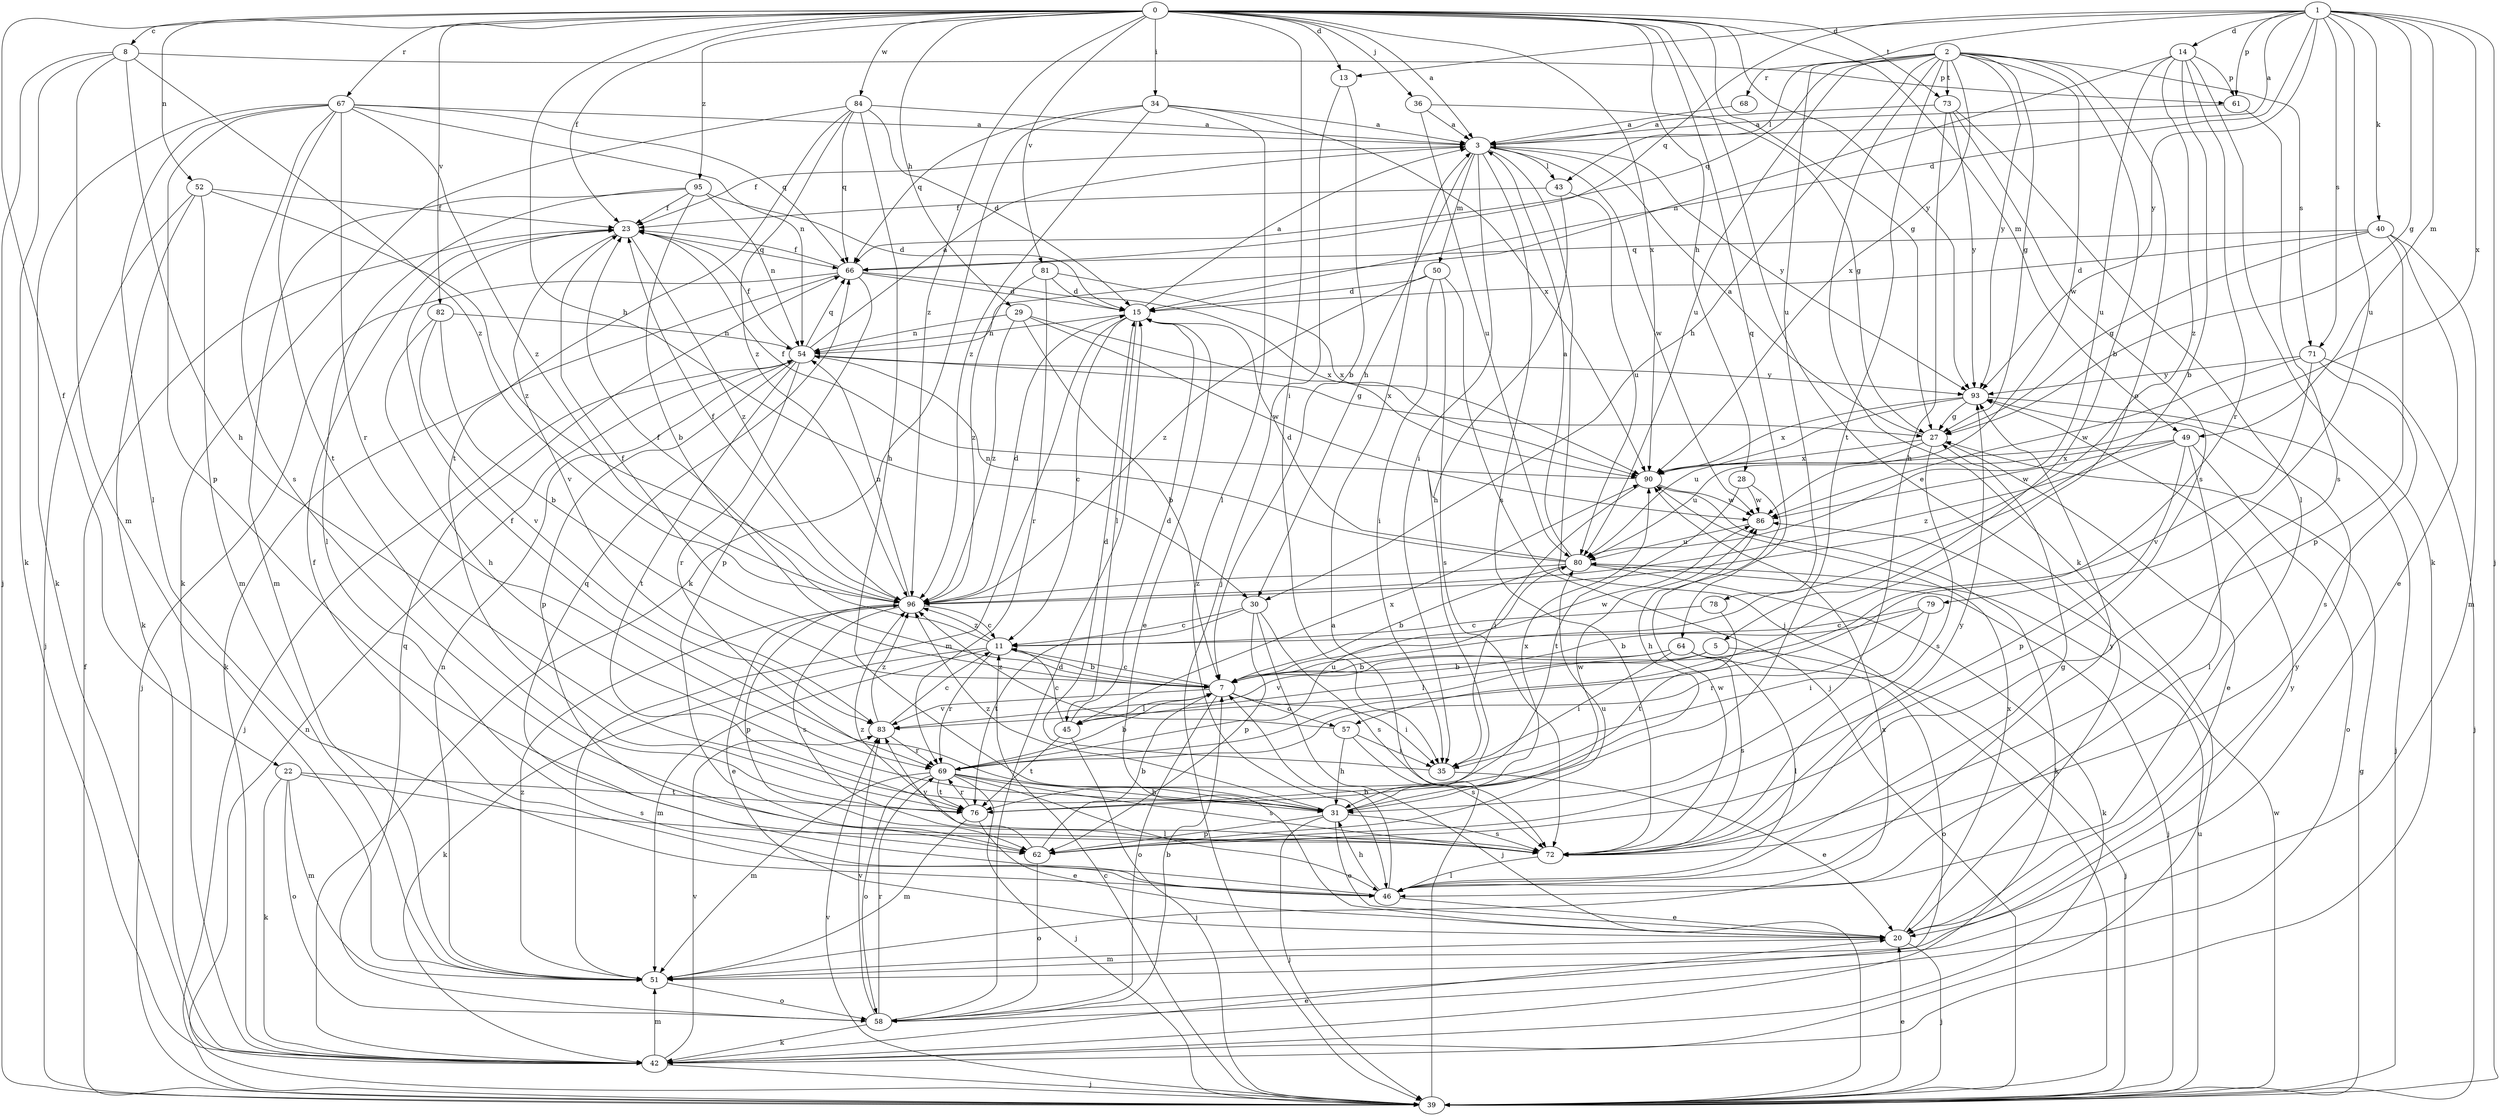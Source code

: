 strict digraph  {
0;
1;
2;
3;
5;
7;
8;
11;
13;
14;
15;
20;
22;
23;
27;
28;
29;
30;
31;
34;
35;
36;
39;
40;
42;
43;
45;
46;
49;
50;
51;
52;
54;
57;
58;
61;
62;
64;
66;
67;
68;
69;
71;
72;
73;
76;
78;
79;
80;
81;
82;
83;
84;
86;
90;
93;
95;
96;
0 -> 3  [label=a];
0 -> 8  [label=c];
0 -> 13  [label=d];
0 -> 20  [label=e];
0 -> 22  [label=f];
0 -> 23  [label=f];
0 -> 27  [label=g];
0 -> 28  [label=h];
0 -> 29  [label=h];
0 -> 30  [label=h];
0 -> 34  [label=i];
0 -> 35  [label=i];
0 -> 36  [label=j];
0 -> 49  [label=m];
0 -> 52  [label=n];
0 -> 64  [label=q];
0 -> 67  [label=r];
0 -> 73  [label=t];
0 -> 81  [label=v];
0 -> 82  [label=v];
0 -> 84  [label=w];
0 -> 90  [label=x];
0 -> 93  [label=y];
0 -> 95  [label=z];
0 -> 96  [label=z];
1 -> 3  [label=a];
1 -> 13  [label=d];
1 -> 14  [label=d];
1 -> 15  [label=d];
1 -> 27  [label=g];
1 -> 39  [label=j];
1 -> 40  [label=k];
1 -> 49  [label=m];
1 -> 61  [label=p];
1 -> 66  [label=q];
1 -> 71  [label=s];
1 -> 78  [label=u];
1 -> 79  [label=u];
1 -> 90  [label=x];
1 -> 93  [label=y];
2 -> 5  [label=b];
2 -> 27  [label=g];
2 -> 30  [label=h];
2 -> 42  [label=k];
2 -> 43  [label=l];
2 -> 57  [label=o];
2 -> 66  [label=q];
2 -> 68  [label=r];
2 -> 71  [label=s];
2 -> 73  [label=t];
2 -> 76  [label=t];
2 -> 80  [label=u];
2 -> 86  [label=w];
2 -> 90  [label=x];
2 -> 93  [label=y];
3 -> 23  [label=f];
3 -> 30  [label=h];
3 -> 35  [label=i];
3 -> 39  [label=j];
3 -> 43  [label=l];
3 -> 50  [label=m];
3 -> 72  [label=s];
3 -> 86  [label=w];
3 -> 93  [label=y];
5 -> 7  [label=b];
5 -> 39  [label=j];
5 -> 45  [label=l];
7 -> 11  [label=c];
7 -> 23  [label=f];
7 -> 35  [label=i];
7 -> 45  [label=l];
7 -> 57  [label=o];
7 -> 58  [label=o];
7 -> 83  [label=v];
7 -> 86  [label=w];
8 -> 31  [label=h];
8 -> 39  [label=j];
8 -> 42  [label=k];
8 -> 51  [label=m];
8 -> 61  [label=p];
8 -> 96  [label=z];
11 -> 7  [label=b];
11 -> 23  [label=f];
11 -> 42  [label=k];
11 -> 51  [label=m];
11 -> 69  [label=r];
11 -> 96  [label=z];
13 -> 7  [label=b];
13 -> 39  [label=j];
14 -> 7  [label=b];
14 -> 42  [label=k];
14 -> 54  [label=n];
14 -> 61  [label=p];
14 -> 69  [label=r];
14 -> 80  [label=u];
14 -> 96  [label=z];
15 -> 3  [label=a];
15 -> 11  [label=c];
15 -> 20  [label=e];
15 -> 45  [label=l];
15 -> 51  [label=m];
15 -> 54  [label=n];
20 -> 39  [label=j];
20 -> 51  [label=m];
20 -> 90  [label=x];
20 -> 93  [label=y];
22 -> 42  [label=k];
22 -> 51  [label=m];
22 -> 58  [label=o];
22 -> 72  [label=s];
22 -> 76  [label=t];
23 -> 66  [label=q];
23 -> 83  [label=v];
23 -> 96  [label=z];
27 -> 3  [label=a];
27 -> 20  [label=e];
27 -> 72  [label=s];
27 -> 80  [label=u];
27 -> 90  [label=x];
28 -> 31  [label=h];
28 -> 76  [label=t];
28 -> 86  [label=w];
29 -> 7  [label=b];
29 -> 54  [label=n];
29 -> 86  [label=w];
29 -> 90  [label=x];
29 -> 96  [label=z];
30 -> 11  [label=c];
30 -> 39  [label=j];
30 -> 62  [label=p];
30 -> 72  [label=s];
30 -> 76  [label=t];
31 -> 20  [label=e];
31 -> 23  [label=f];
31 -> 39  [label=j];
31 -> 62  [label=p];
31 -> 72  [label=s];
31 -> 86  [label=w];
31 -> 90  [label=x];
31 -> 96  [label=z];
34 -> 3  [label=a];
34 -> 42  [label=k];
34 -> 46  [label=l];
34 -> 66  [label=q];
34 -> 90  [label=x];
34 -> 96  [label=z];
35 -> 15  [label=d];
35 -> 20  [label=e];
36 -> 3  [label=a];
36 -> 27  [label=g];
36 -> 80  [label=u];
39 -> 3  [label=a];
39 -> 11  [label=c];
39 -> 20  [label=e];
39 -> 23  [label=f];
39 -> 27  [label=g];
39 -> 54  [label=n];
39 -> 80  [label=u];
39 -> 83  [label=v];
39 -> 86  [label=w];
40 -> 15  [label=d];
40 -> 20  [label=e];
40 -> 27  [label=g];
40 -> 51  [label=m];
40 -> 62  [label=p];
40 -> 66  [label=q];
42 -> 20  [label=e];
42 -> 39  [label=j];
42 -> 51  [label=m];
42 -> 83  [label=v];
43 -> 23  [label=f];
43 -> 31  [label=h];
43 -> 80  [label=u];
45 -> 11  [label=c];
45 -> 15  [label=d];
45 -> 39  [label=j];
45 -> 76  [label=t];
45 -> 90  [label=x];
46 -> 7  [label=b];
46 -> 20  [label=e];
46 -> 23  [label=f];
46 -> 27  [label=g];
46 -> 31  [label=h];
46 -> 66  [label=q];
46 -> 93  [label=y];
49 -> 46  [label=l];
49 -> 58  [label=o];
49 -> 62  [label=p];
49 -> 86  [label=w];
49 -> 90  [label=x];
49 -> 96  [label=z];
50 -> 15  [label=d];
50 -> 35  [label=i];
50 -> 39  [label=j];
50 -> 72  [label=s];
50 -> 96  [label=z];
51 -> 54  [label=n];
51 -> 58  [label=o];
51 -> 90  [label=x];
51 -> 93  [label=y];
51 -> 96  [label=z];
52 -> 23  [label=f];
52 -> 39  [label=j];
52 -> 42  [label=k];
52 -> 51  [label=m];
52 -> 96  [label=z];
54 -> 3  [label=a];
54 -> 23  [label=f];
54 -> 27  [label=g];
54 -> 39  [label=j];
54 -> 62  [label=p];
54 -> 66  [label=q];
54 -> 69  [label=r];
54 -> 76  [label=t];
54 -> 93  [label=y];
57 -> 31  [label=h];
57 -> 35  [label=i];
57 -> 72  [label=s];
57 -> 96  [label=z];
58 -> 7  [label=b];
58 -> 15  [label=d];
58 -> 42  [label=k];
58 -> 66  [label=q];
58 -> 69  [label=r];
58 -> 83  [label=v];
61 -> 3  [label=a];
61 -> 72  [label=s];
62 -> 7  [label=b];
62 -> 58  [label=o];
62 -> 80  [label=u];
62 -> 83  [label=v];
64 -> 7  [label=b];
64 -> 35  [label=i];
64 -> 46  [label=l];
64 -> 58  [label=o];
64 -> 72  [label=s];
64 -> 83  [label=v];
66 -> 15  [label=d];
66 -> 23  [label=f];
66 -> 39  [label=j];
66 -> 42  [label=k];
66 -> 62  [label=p];
66 -> 90  [label=x];
67 -> 3  [label=a];
67 -> 42  [label=k];
67 -> 46  [label=l];
67 -> 54  [label=n];
67 -> 62  [label=p];
67 -> 66  [label=q];
67 -> 69  [label=r];
67 -> 72  [label=s];
67 -> 76  [label=t];
67 -> 96  [label=z];
68 -> 3  [label=a];
69 -> 7  [label=b];
69 -> 31  [label=h];
69 -> 39  [label=j];
69 -> 46  [label=l];
69 -> 51  [label=m];
69 -> 58  [label=o];
69 -> 72  [label=s];
69 -> 76  [label=t];
69 -> 80  [label=u];
71 -> 39  [label=j];
71 -> 72  [label=s];
71 -> 83  [label=v];
71 -> 86  [label=w];
71 -> 93  [label=y];
72 -> 46  [label=l];
72 -> 86  [label=w];
72 -> 93  [label=y];
72 -> 96  [label=z];
73 -> 3  [label=a];
73 -> 31  [label=h];
73 -> 46  [label=l];
73 -> 72  [label=s];
73 -> 93  [label=y];
76 -> 20  [label=e];
76 -> 51  [label=m];
76 -> 69  [label=r];
78 -> 11  [label=c];
78 -> 76  [label=t];
79 -> 7  [label=b];
79 -> 11  [label=c];
79 -> 35  [label=i];
79 -> 69  [label=r];
80 -> 3  [label=a];
80 -> 7  [label=b];
80 -> 15  [label=d];
80 -> 39  [label=j];
80 -> 42  [label=k];
80 -> 54  [label=n];
80 -> 96  [label=z];
81 -> 15  [label=d];
81 -> 69  [label=r];
81 -> 90  [label=x];
81 -> 96  [label=z];
82 -> 7  [label=b];
82 -> 31  [label=h];
82 -> 54  [label=n];
82 -> 83  [label=v];
83 -> 11  [label=c];
83 -> 69  [label=r];
83 -> 96  [label=z];
84 -> 3  [label=a];
84 -> 15  [label=d];
84 -> 31  [label=h];
84 -> 42  [label=k];
84 -> 66  [label=q];
84 -> 76  [label=t];
84 -> 96  [label=z];
86 -> 80  [label=u];
90 -> 23  [label=f];
90 -> 35  [label=i];
90 -> 42  [label=k];
90 -> 86  [label=w];
93 -> 27  [label=g];
93 -> 39  [label=j];
93 -> 80  [label=u];
93 -> 90  [label=x];
95 -> 7  [label=b];
95 -> 15  [label=d];
95 -> 23  [label=f];
95 -> 46  [label=l];
95 -> 51  [label=m];
95 -> 54  [label=n];
96 -> 11  [label=c];
96 -> 15  [label=d];
96 -> 20  [label=e];
96 -> 23  [label=f];
96 -> 54  [label=n];
96 -> 62  [label=p];
96 -> 72  [label=s];
}
